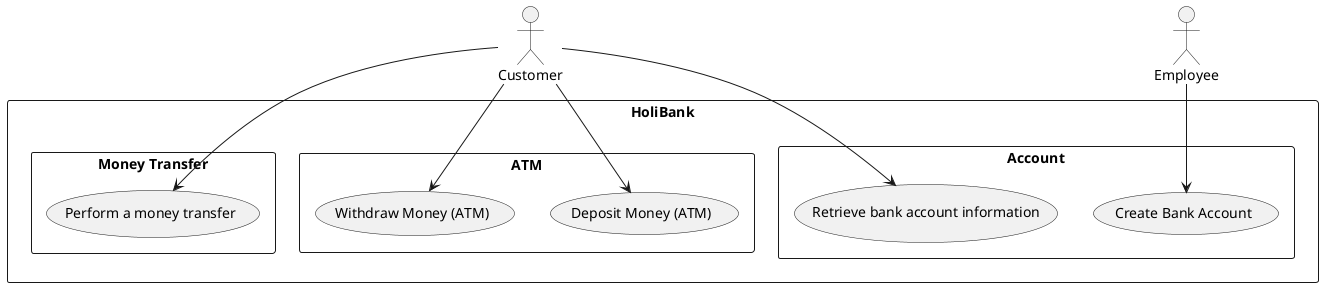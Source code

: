 
@startuml
actor "Customer" as cus
actor "Employee" as emp

rectangle HoliBank {

  rectangle Account {
    usecase "Create Bank Account" as UC001
    usecase "Retrieve bank account information" as UC005
  }

  rectangle ATM {
    usecase "Deposit Money (ATM)" as UC002
    usecase "Withdraw Money (ATM)" as UC003
  }


  rectangle "Money Transfer" {
    usecase "Perform a money transfer" as UC004
  }

}
cus --> UC002
cus --> UC003
cus --> UC004
cus --> UC005
emp --> UC001
@enduml


